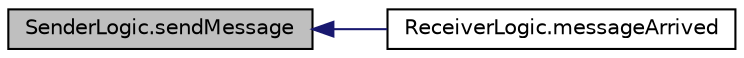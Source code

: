 digraph "SenderLogic.sendMessage"
{
  edge [fontname="Helvetica",fontsize="10",labelfontname="Helvetica",labelfontsize="10"];
  node [fontname="Helvetica",fontsize="10",shape=record];
  rankdir="LR";
  Node21 [label="SenderLogic.sendMessage",height=0.2,width=0.4,color="black", fillcolor="grey75", style="filled", fontcolor="black"];
  Node21 -> Node22 [dir="back",color="midnightblue",fontsize="10",style="solid"];
  Node22 [label="ReceiverLogic.messageArrived",height=0.2,width=0.4,color="black", fillcolor="white", style="filled",URL="$d4/dce/class_receiver_logic.html#a2cfef54ab9bdcc6ddde72db5c7bdba97"];
}
